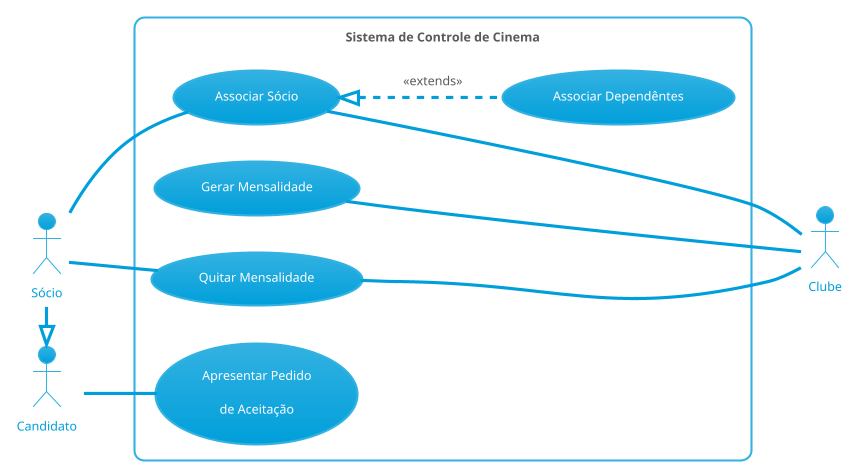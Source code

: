 @startuml Cinema
!theme bluegray
left to right direction


    actor "Candidato" as Candidato
    actor "Sócio" as Socio
    actor "Clube" as Clube

    rectangle "Sistema de Controle de Cinema" {
        usecase "Apresentar Pedido\nde Aceitação" as PedidoAceitacao
        usecase "Associar Sócio" as AssociarSocio
        usecase "Quitar Mensalidade" as QuitarMensalidade
        usecase "Gerar Mensalidade" as GerarMensalidade
        usecase "Associar Dependêntes" as AssociarDependentes
    }

    Socio -|> Candidato
    Socio -- QuitarMensalidade
    Socio -- AssociarSocio
    Candidato -- PedidoAceitacao
    GerarMensalidade - Clube
    Clube -up-- QuitarMensalidade
    Clube -up-- AssociarSocio
    AssociarDependentes .up.|> AssociarSocio : <<extends>>

    

@enduml